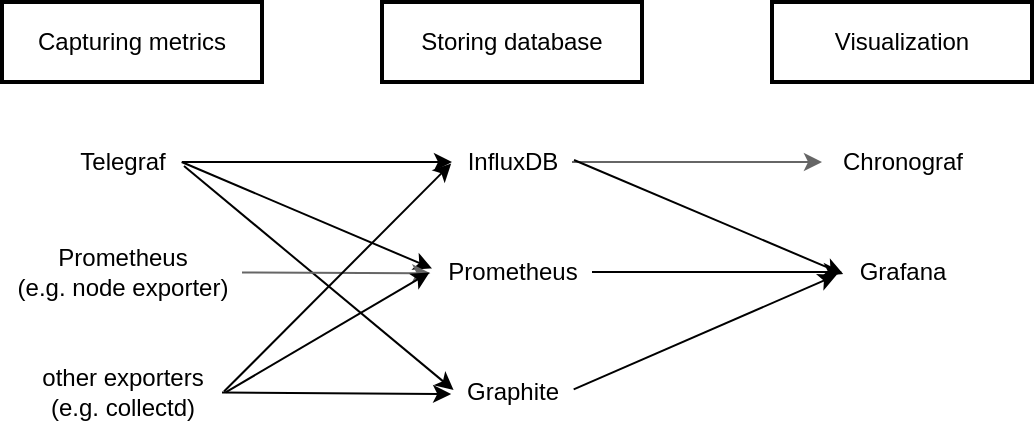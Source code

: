 <mxfile version="13.1.3">
    <diagram id="6hGFLwfOUW9BJ-s0fimq" name="Page-1">
        <mxGraphModel dx="1162" dy="802" grid="1" gridSize="10" guides="1" tooltips="1" connect="1" arrows="1" fold="1" page="1" pageScale="1" pageWidth="850" pageHeight="1100" math="0" shadow="0">
            <root>
                <mxCell id="0"/>
                <mxCell id="1" parent="0"/>
                <mxCell id="z0lG-c1YenDPklHWy3sc-1" value="Capturing metrics" style="text;html=1;strokeColor=#000000;fillColor=none;align=center;verticalAlign=middle;whiteSpace=wrap;rounded=0;strokeWidth=2;" parent="1" vertex="1">
                    <mxGeometry x="40" y="40" width="130" height="40" as="geometry"/>
                </mxCell>
                <mxCell id="z0lG-c1YenDPklHWy3sc-2" value="Storing database" style="text;html=1;strokeColor=#000000;fillColor=none;align=center;verticalAlign=middle;whiteSpace=wrap;rounded=0;strokeWidth=2;" parent="1" vertex="1">
                    <mxGeometry x="230" y="40" width="130" height="40" as="geometry"/>
                </mxCell>
                <mxCell id="z0lG-c1YenDPklHWy3sc-3" value="Visualization" style="text;html=1;strokeColor=#000000;fillColor=none;align=center;verticalAlign=middle;whiteSpace=wrap;rounded=0;strokeWidth=2;" parent="1" vertex="1">
                    <mxGeometry x="425" y="40" width="130" height="40" as="geometry"/>
                </mxCell>
                <mxCell id="z0lG-c1YenDPklHWy3sc-14" style="edgeStyle=orthogonalEdgeStyle;rounded=0;orthogonalLoop=1;jettySize=auto;html=1;" parent="1" source="z0lG-c1YenDPklHWy3sc-4" target="z0lG-c1YenDPklHWy3sc-7" edge="1">
                    <mxGeometry relative="1" as="geometry"/>
                </mxCell>
                <mxCell id="z0lG-c1YenDPklHWy3sc-15" style="rounded=0;orthogonalLoop=1;jettySize=auto;html=1;entryX=0;entryY=0.41;entryDx=0;entryDy=0;entryPerimeter=0;exitX=0.997;exitY=0.5;exitDx=0;exitDy=0;exitPerimeter=0;" parent="1" source="z0lG-c1YenDPklHWy3sc-4" target="z0lG-c1YenDPklHWy3sc-9" edge="1">
                    <mxGeometry relative="1" as="geometry"/>
                </mxCell>
                <mxCell id="z0lG-c1YenDPklHWy3sc-16" style="edgeStyle=none;rounded=0;orthogonalLoop=1;jettySize=auto;html=1;entryX=0.013;entryY=0.45;entryDx=0;entryDy=0;entryPerimeter=0;" parent="1" target="z0lG-c1YenDPklHWy3sc-8" edge="1">
                    <mxGeometry relative="1" as="geometry">
                        <mxPoint x="131" y="122" as="sourcePoint"/>
                    </mxGeometry>
                </mxCell>
                <mxCell id="z0lG-c1YenDPklHWy3sc-4" value="Telegraf" style="text;html=1;align=center;verticalAlign=middle;resizable=0;points=[];autosize=1;" parent="1" vertex="1">
                    <mxGeometry x="70" y="110" width="60" height="20" as="geometry"/>
                </mxCell>
                <mxCell id="z0lG-c1YenDPklHWy3sc-17" style="edgeStyle=none;rounded=0;orthogonalLoop=1;jettySize=auto;html=1;entryX=-0.01;entryY=0.53;entryDx=0;entryDy=0;entryPerimeter=0;fillColor=#f5f5f5;strokeColor=#666666;" parent="1" source="z0lG-c1YenDPklHWy3sc-5" target="z0lG-c1YenDPklHWy3sc-9" edge="1">
                    <mxGeometry relative="1" as="geometry"/>
                </mxCell>
                <mxCell id="z0lG-c1YenDPklHWy3sc-5" value="Prometheus &lt;br&gt;(e.g. node exporter)" style="text;html=1;align=center;verticalAlign=middle;resizable=0;points=[];autosize=1;" parent="1" vertex="1">
                    <mxGeometry x="40" y="160" width="120" height="30" as="geometry"/>
                </mxCell>
                <mxCell id="z0lG-c1YenDPklHWy3sc-18" style="edgeStyle=none;rounded=0;orthogonalLoop=1;jettySize=auto;html=1;entryX=-0.007;entryY=0.55;entryDx=0;entryDy=0;entryPerimeter=0;" parent="1" source="z0lG-c1YenDPklHWy3sc-6" target="z0lG-c1YenDPklHWy3sc-8" edge="1">
                    <mxGeometry relative="1" as="geometry"/>
                </mxCell>
                <mxCell id="z0lG-c1YenDPklHWy3sc-19" style="edgeStyle=none;rounded=0;orthogonalLoop=1;jettySize=auto;html=1;entryX=-0.015;entryY=0.51;entryDx=0;entryDy=0;entryPerimeter=0;exitX=1.018;exitY=0.507;exitDx=0;exitDy=0;exitPerimeter=0;" parent="1" source="z0lG-c1YenDPklHWy3sc-6" target="z0lG-c1YenDPklHWy3sc-9" edge="1">
                    <mxGeometry relative="1" as="geometry"/>
                </mxCell>
                <mxCell id="z0lG-c1YenDPklHWy3sc-20" style="edgeStyle=none;rounded=0;orthogonalLoop=1;jettySize=auto;html=1;entryX=-0.007;entryY=0.54;entryDx=0;entryDy=0;entryPerimeter=0;exitX=1.01;exitY=0.493;exitDx=0;exitDy=0;exitPerimeter=0;" parent="1" source="z0lG-c1YenDPklHWy3sc-6" target="z0lG-c1YenDPklHWy3sc-7" edge="1">
                    <mxGeometry relative="1" as="geometry"/>
                </mxCell>
                <mxCell id="z0lG-c1YenDPklHWy3sc-6" value="other exporters&lt;br&gt;(e.g. collectd)" style="text;html=1;align=center;verticalAlign=middle;resizable=0;points=[];autosize=1;" parent="1" vertex="1">
                    <mxGeometry x="50" y="220" width="100" height="30" as="geometry"/>
                </mxCell>
                <mxCell id="z0lG-c1YenDPklHWy3sc-21" style="edgeStyle=none;rounded=0;orthogonalLoop=1;jettySize=auto;html=1;fillColor=#f5f5f5;strokeColor=#666666;" parent="1" source="z0lG-c1YenDPklHWy3sc-7" target="z0lG-c1YenDPklHWy3sc-10" edge="1">
                    <mxGeometry relative="1" as="geometry"/>
                </mxCell>
                <mxCell id="z0lG-c1YenDPklHWy3sc-22" style="edgeStyle=none;rounded=0;orthogonalLoop=1;jettySize=auto;html=1;entryX=0.01;entryY=0.552;entryDx=0;entryDy=0;entryPerimeter=0;" parent="1" target="z0lG-c1YenDPklHWy3sc-11" edge="1">
                    <mxGeometry relative="1" as="geometry">
                        <mxPoint x="326" y="119" as="sourcePoint"/>
                    </mxGeometry>
                </mxCell>
                <mxCell id="z0lG-c1YenDPklHWy3sc-7" value="InfluxDB" style="text;html=1;align=center;verticalAlign=middle;resizable=0;points=[];autosize=1;" parent="1" vertex="1">
                    <mxGeometry x="265" y="110" width="60" height="20" as="geometry"/>
                </mxCell>
                <mxCell id="z0lG-c1YenDPklHWy3sc-24" style="edgeStyle=none;rounded=0;orthogonalLoop=1;jettySize=auto;html=1;entryX=-0.045;entryY=0.576;entryDx=0;entryDy=0;entryPerimeter=0;exitX=1.014;exitY=0.433;exitDx=0;exitDy=0;exitPerimeter=0;" parent="1" source="z0lG-c1YenDPklHWy3sc-8" target="z0lG-c1YenDPklHWy3sc-11" edge="1">
                    <mxGeometry relative="1" as="geometry"/>
                </mxCell>
                <mxCell id="z0lG-c1YenDPklHWy3sc-8" value="Graphite" style="text;html=1;align=center;verticalAlign=middle;resizable=0;points=[];autosize=1;" parent="1" vertex="1">
                    <mxGeometry x="265" y="225" width="60" height="20" as="geometry"/>
                </mxCell>
                <mxCell id="z0lG-c1YenDPklHWy3sc-23" style="edgeStyle=none;rounded=0;orthogonalLoop=1;jettySize=auto;html=1;" parent="1" source="z0lG-c1YenDPklHWy3sc-9" edge="1">
                    <mxGeometry relative="1" as="geometry">
                        <mxPoint x="460" y="175" as="targetPoint"/>
                    </mxGeometry>
                </mxCell>
                <mxCell id="z0lG-c1YenDPklHWy3sc-9" value="Prometheus" style="text;html=1;align=center;verticalAlign=middle;resizable=0;points=[];autosize=1;" parent="1" vertex="1">
                    <mxGeometry x="255" y="165" width="80" height="20" as="geometry"/>
                </mxCell>
                <mxCell id="z0lG-c1YenDPklHWy3sc-10" value="Chronograf" style="text;html=1;align=center;verticalAlign=middle;resizable=0;points=[];autosize=1;" parent="1" vertex="1">
                    <mxGeometry x="450" y="110" width="80" height="20" as="geometry"/>
                </mxCell>
                <mxCell id="z0lG-c1YenDPklHWy3sc-11" value="Grafana" style="text;html=1;align=center;verticalAlign=middle;resizable=0;points=[];autosize=1;" parent="1" vertex="1">
                    <mxGeometry x="460" y="165" width="60" height="20" as="geometry"/>
                </mxCell>
            </root>
        </mxGraphModel>
    </diagram>
</mxfile>
